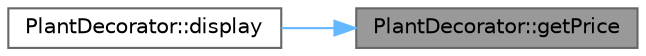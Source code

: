 digraph "PlantDecorator::getPrice"
{
 // INTERACTIVE_SVG=YES
 // LATEX_PDF_SIZE
  bgcolor="transparent";
  edge [fontname=Helvetica,fontsize=10,labelfontname=Helvetica,labelfontsize=10];
  node [fontname=Helvetica,fontsize=10,shape=box,height=0.2,width=0.4];
  rankdir="RL";
  Node1 [id="Node000001",label="PlantDecorator::getPrice",height=0.2,width=0.4,color="gray40", fillcolor="grey60", style="filled", fontcolor="black",tooltip="Pure virtual method to get decorated price."];
  Node1 -> Node2 [id="edge1_Node000001_Node000002",dir="back",color="steelblue1",style="solid",tooltip=" "];
  Node2 [id="Node000002",label="PlantDecorator::display",height=0.2,width=0.4,color="grey40", fillcolor="white", style="filled",URL="$class_plant_decorator.html#ac7093a2fb802814cc77cf13351aa475a",tooltip="Displays the decorated product information."];
}
